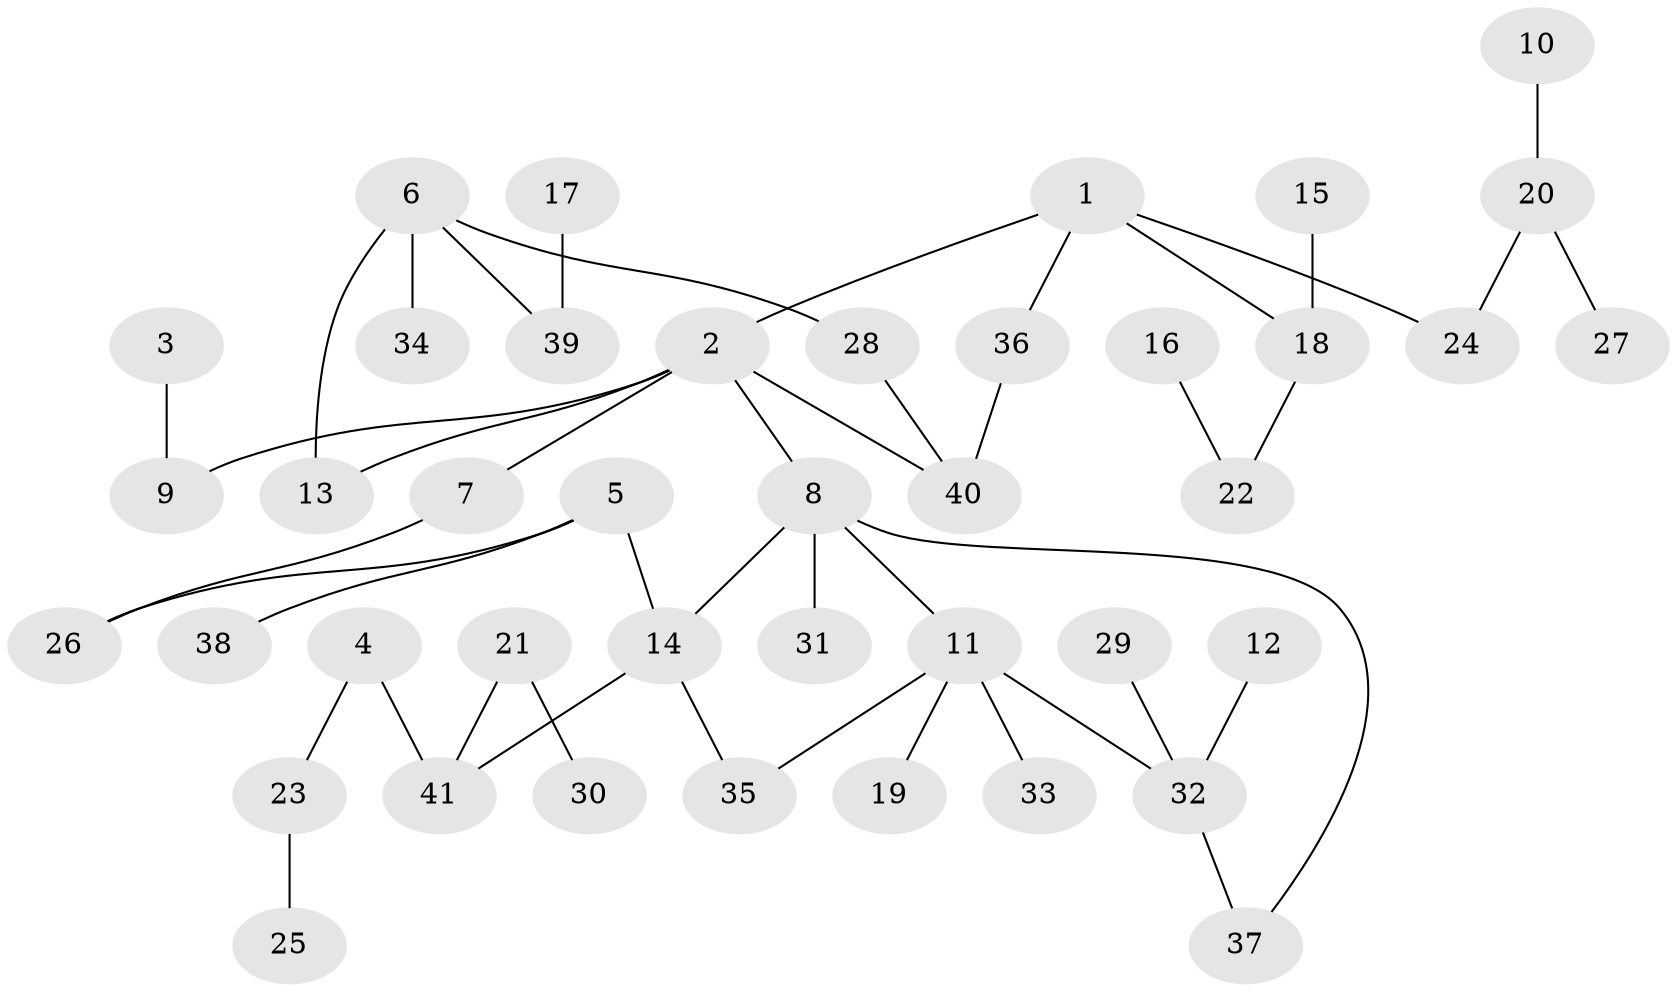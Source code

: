 // original degree distribution, {5: 0.024691358024691357, 6: 0.012345679012345678, 4: 0.09876543209876543, 2: 0.25925925925925924, 3: 0.1728395061728395, 8: 0.012345679012345678, 1: 0.41975308641975306}
// Generated by graph-tools (version 1.1) at 2025/01/03/09/25 03:01:12]
// undirected, 41 vertices, 45 edges
graph export_dot {
graph [start="1"]
  node [color=gray90,style=filled];
  1;
  2;
  3;
  4;
  5;
  6;
  7;
  8;
  9;
  10;
  11;
  12;
  13;
  14;
  15;
  16;
  17;
  18;
  19;
  20;
  21;
  22;
  23;
  24;
  25;
  26;
  27;
  28;
  29;
  30;
  31;
  32;
  33;
  34;
  35;
  36;
  37;
  38;
  39;
  40;
  41;
  1 -- 2 [weight=1.0];
  1 -- 18 [weight=1.0];
  1 -- 24 [weight=1.0];
  1 -- 36 [weight=1.0];
  2 -- 7 [weight=1.0];
  2 -- 8 [weight=1.0];
  2 -- 9 [weight=1.0];
  2 -- 13 [weight=1.0];
  2 -- 40 [weight=1.0];
  3 -- 9 [weight=1.0];
  4 -- 23 [weight=1.0];
  4 -- 41 [weight=1.0];
  5 -- 14 [weight=1.0];
  5 -- 26 [weight=1.0];
  5 -- 38 [weight=1.0];
  6 -- 13 [weight=1.0];
  6 -- 28 [weight=1.0];
  6 -- 34 [weight=1.0];
  6 -- 39 [weight=1.0];
  7 -- 26 [weight=1.0];
  8 -- 11 [weight=2.0];
  8 -- 14 [weight=1.0];
  8 -- 31 [weight=1.0];
  8 -- 37 [weight=1.0];
  10 -- 20 [weight=1.0];
  11 -- 19 [weight=1.0];
  11 -- 32 [weight=2.0];
  11 -- 33 [weight=1.0];
  11 -- 35 [weight=1.0];
  12 -- 32 [weight=1.0];
  14 -- 35 [weight=1.0];
  14 -- 41 [weight=1.0];
  15 -- 18 [weight=1.0];
  16 -- 22 [weight=1.0];
  17 -- 39 [weight=1.0];
  18 -- 22 [weight=1.0];
  20 -- 24 [weight=1.0];
  20 -- 27 [weight=1.0];
  21 -- 30 [weight=1.0];
  21 -- 41 [weight=1.0];
  23 -- 25 [weight=1.0];
  28 -- 40 [weight=1.0];
  29 -- 32 [weight=1.0];
  32 -- 37 [weight=1.0];
  36 -- 40 [weight=1.0];
}
